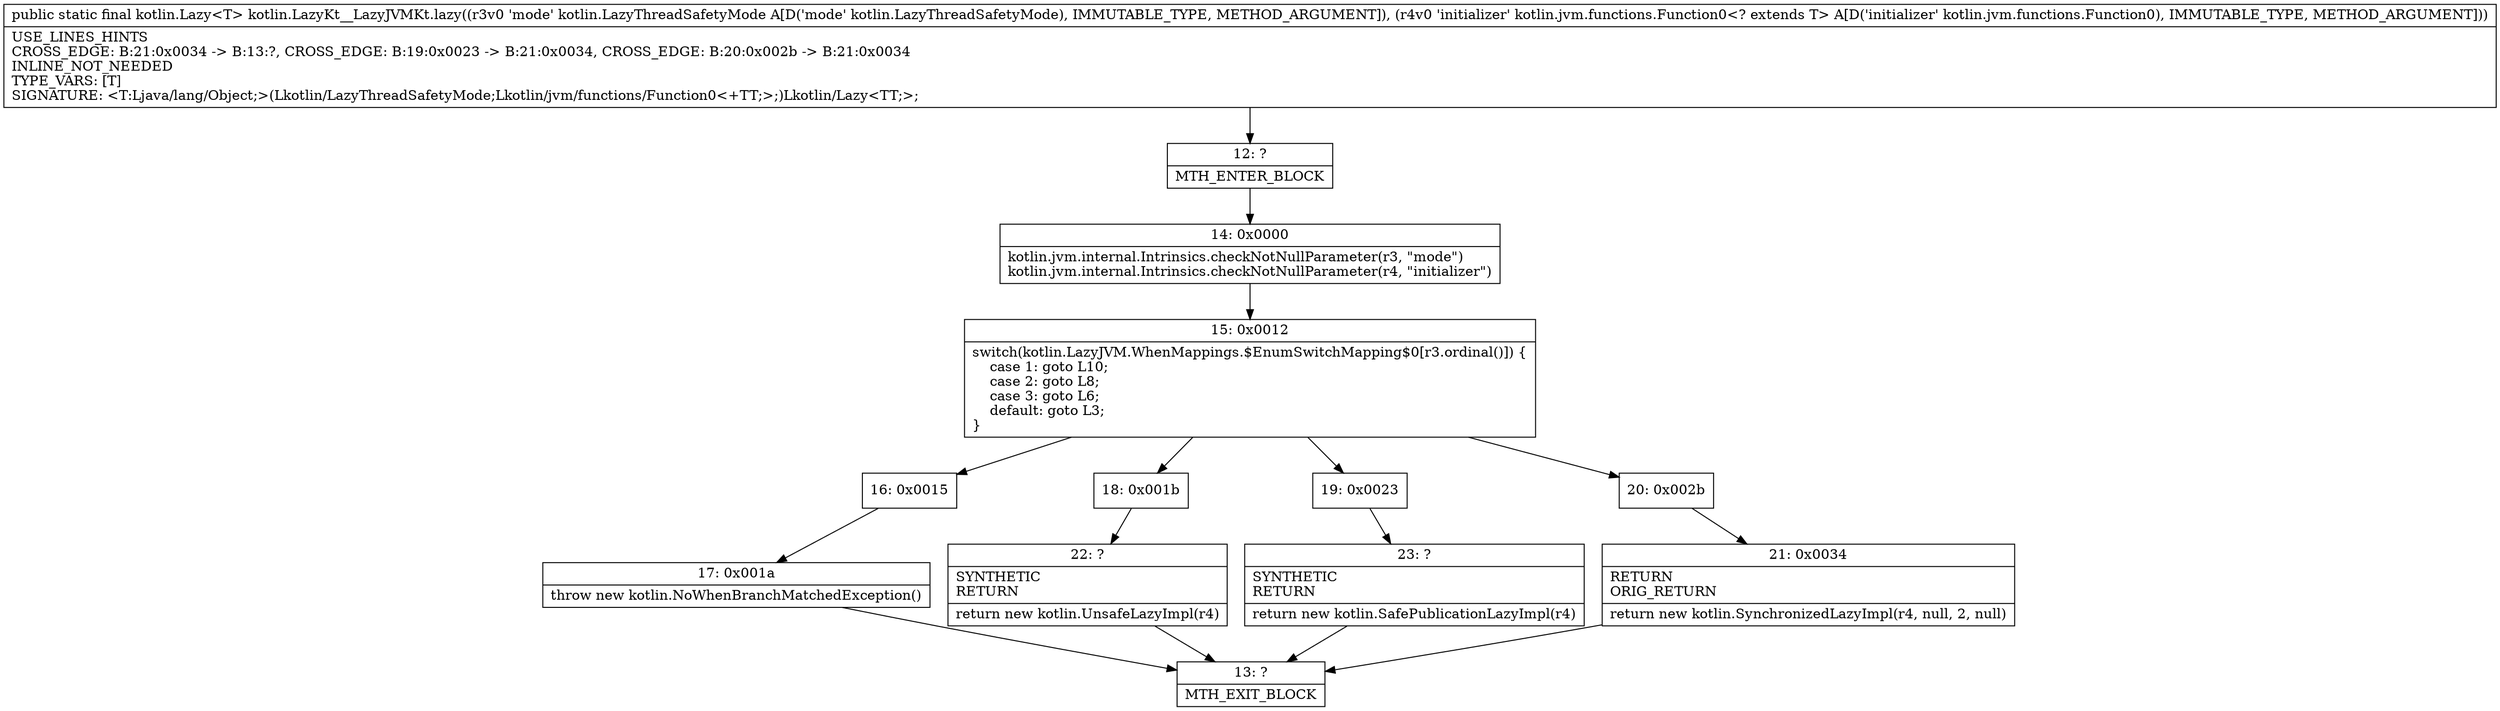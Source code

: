 digraph "CFG forkotlin.LazyKt__LazyJVMKt.lazy(Lkotlin\/LazyThreadSafetyMode;Lkotlin\/jvm\/functions\/Function0;)Lkotlin\/Lazy;" {
Node_12 [shape=record,label="{12\:\ ?|MTH_ENTER_BLOCK\l}"];
Node_14 [shape=record,label="{14\:\ 0x0000|kotlin.jvm.internal.Intrinsics.checkNotNullParameter(r3, \"mode\")\lkotlin.jvm.internal.Intrinsics.checkNotNullParameter(r4, \"initializer\")\l}"];
Node_15 [shape=record,label="{15\:\ 0x0012|switch(kotlin.LazyJVM.WhenMappings.$EnumSwitchMapping$0[r3.ordinal()]) \{\l    case 1: goto L10;\l    case 2: goto L8;\l    case 3: goto L6;\l    default: goto L3;\l\}\l}"];
Node_16 [shape=record,label="{16\:\ 0x0015}"];
Node_17 [shape=record,label="{17\:\ 0x001a|throw new kotlin.NoWhenBranchMatchedException()\l}"];
Node_13 [shape=record,label="{13\:\ ?|MTH_EXIT_BLOCK\l}"];
Node_18 [shape=record,label="{18\:\ 0x001b}"];
Node_22 [shape=record,label="{22\:\ ?|SYNTHETIC\lRETURN\l|return new kotlin.UnsafeLazyImpl(r4)\l}"];
Node_19 [shape=record,label="{19\:\ 0x0023}"];
Node_23 [shape=record,label="{23\:\ ?|SYNTHETIC\lRETURN\l|return new kotlin.SafePublicationLazyImpl(r4)\l}"];
Node_20 [shape=record,label="{20\:\ 0x002b}"];
Node_21 [shape=record,label="{21\:\ 0x0034|RETURN\lORIG_RETURN\l|return new kotlin.SynchronizedLazyImpl(r4, null, 2, null)\l}"];
MethodNode[shape=record,label="{public static final kotlin.Lazy\<T\> kotlin.LazyKt__LazyJVMKt.lazy((r3v0 'mode' kotlin.LazyThreadSafetyMode A[D('mode' kotlin.LazyThreadSafetyMode), IMMUTABLE_TYPE, METHOD_ARGUMENT]), (r4v0 'initializer' kotlin.jvm.functions.Function0\<? extends T\> A[D('initializer' kotlin.jvm.functions.Function0), IMMUTABLE_TYPE, METHOD_ARGUMENT]))  | USE_LINES_HINTS\lCROSS_EDGE: B:21:0x0034 \-\> B:13:?, CROSS_EDGE: B:19:0x0023 \-\> B:21:0x0034, CROSS_EDGE: B:20:0x002b \-\> B:21:0x0034\lINLINE_NOT_NEEDED\lTYPE_VARS: [T]\lSIGNATURE: \<T:Ljava\/lang\/Object;\>(Lkotlin\/LazyThreadSafetyMode;Lkotlin\/jvm\/functions\/Function0\<+TT;\>;)Lkotlin\/Lazy\<TT;\>;\l}"];
MethodNode -> Node_12;Node_12 -> Node_14;
Node_14 -> Node_15;
Node_15 -> Node_16;
Node_15 -> Node_18;
Node_15 -> Node_19;
Node_15 -> Node_20;
Node_16 -> Node_17;
Node_17 -> Node_13;
Node_18 -> Node_22;
Node_22 -> Node_13;
Node_19 -> Node_23;
Node_23 -> Node_13;
Node_20 -> Node_21;
Node_21 -> Node_13;
}

